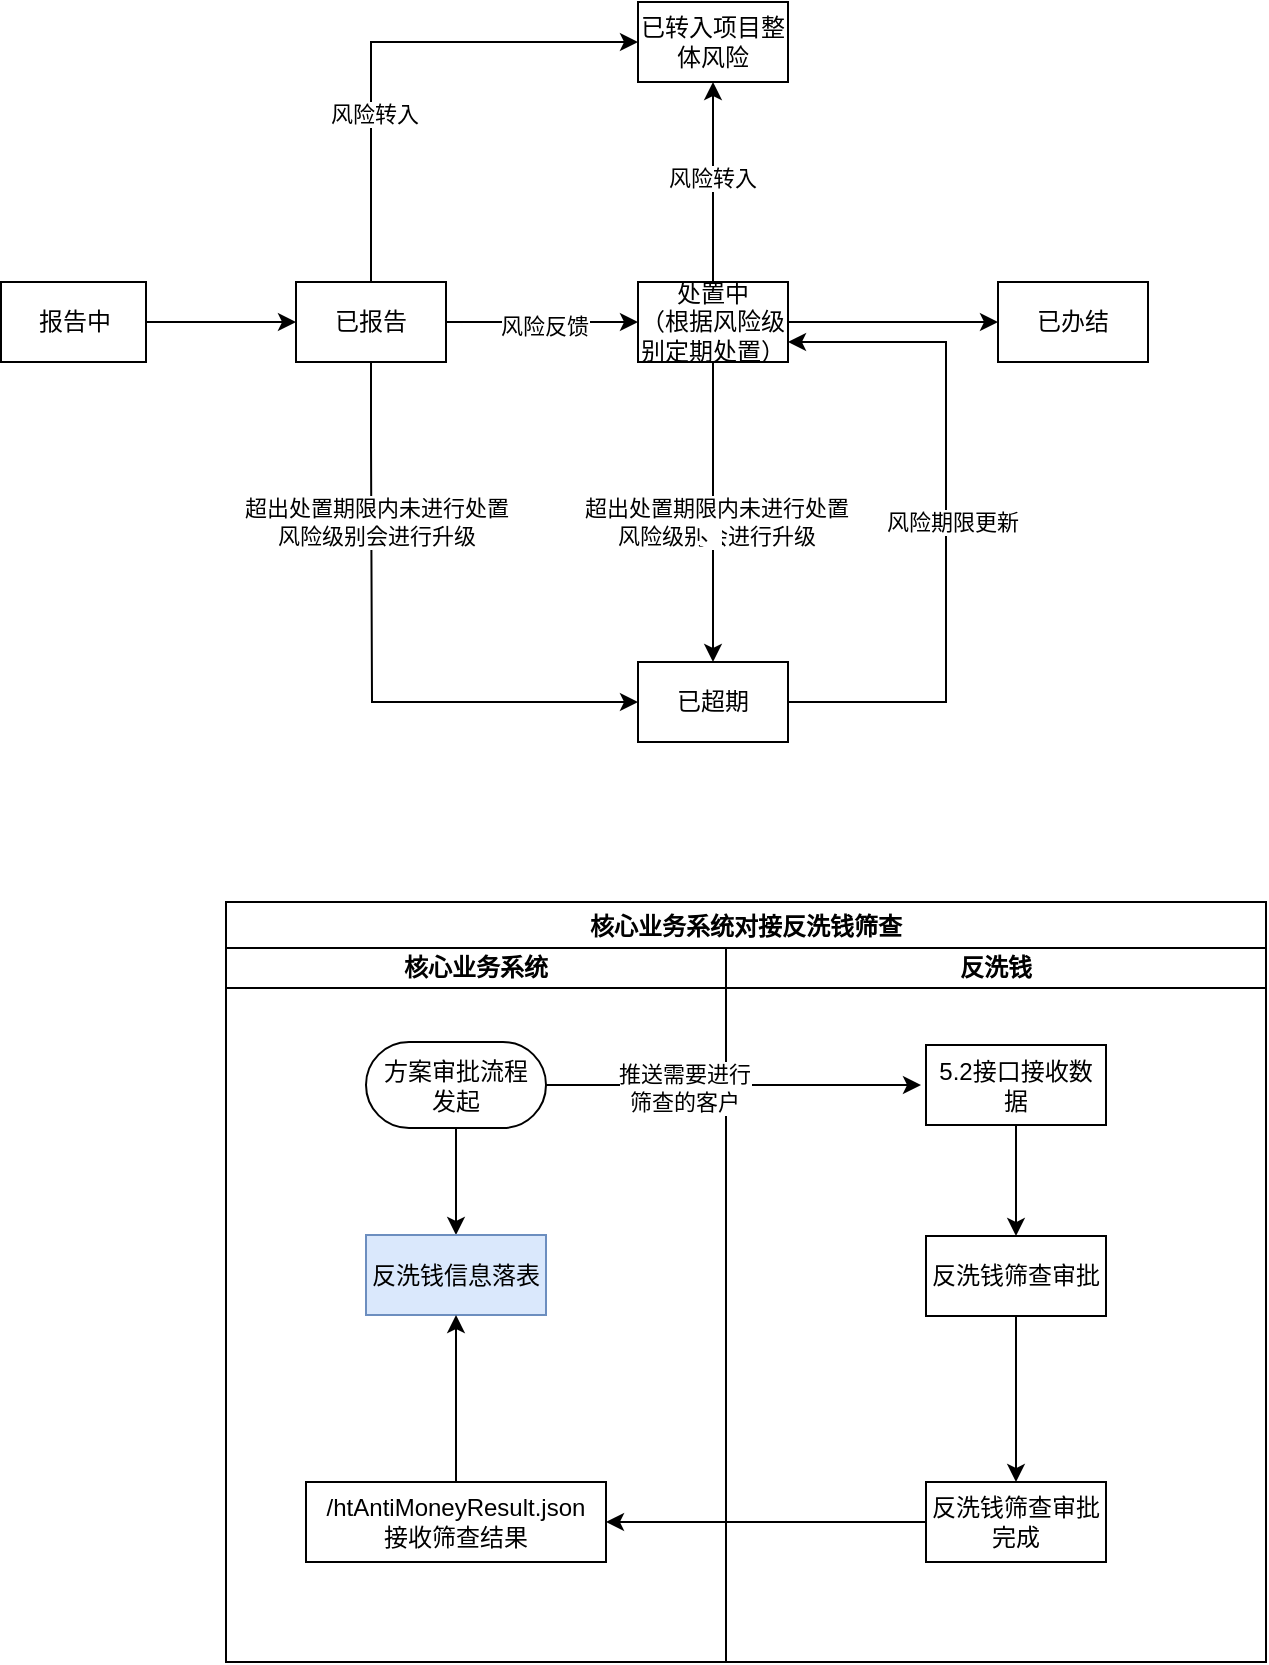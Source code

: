 <mxfile version="24.6.5" type="github">
  <diagram name="第 1 页" id="KqfpGg_a_y9sjLg6dXOu">
    <mxGraphModel dx="794" dy="-749" grid="1" gridSize="10" guides="1" tooltips="1" connect="1" arrows="1" fold="1" page="1" pageScale="1" pageWidth="827" pageHeight="1169" math="0" shadow="0">
      <root>
        <mxCell id="0" />
        <mxCell id="1" parent="0" />
        <mxCell id="PW3jciAnSIEAU2WzRlxM-1" style="edgeStyle=orthogonalEdgeStyle;rounded=0;orthogonalLoop=1;jettySize=auto;html=1;entryX=0;entryY=0.5;entryDx=0;entryDy=0;" parent="1" source="PW3jciAnSIEAU2WzRlxM-2" target="PW3jciAnSIEAU2WzRlxM-16" edge="1">
          <mxGeometry relative="1" as="geometry" />
        </mxCell>
        <mxCell id="PW3jciAnSIEAU2WzRlxM-2" value="报告中" style="rounded=0;whiteSpace=wrap;html=1;align=center;verticalAlign=middle;" parent="1" vertex="1">
          <mxGeometry x="57.5" y="2060" width="72.5" height="40" as="geometry" />
        </mxCell>
        <mxCell id="PW3jciAnSIEAU2WzRlxM-3" style="edgeStyle=orthogonalEdgeStyle;rounded=0;orthogonalLoop=1;jettySize=auto;html=1;exitX=0.5;exitY=0;exitDx=0;exitDy=0;entryX=0.5;entryY=1;entryDx=0;entryDy=0;" parent="1" source="PW3jciAnSIEAU2WzRlxM-9" target="PW3jciAnSIEAU2WzRlxM-17" edge="1">
          <mxGeometry relative="1" as="geometry">
            <Array as="points">
              <mxPoint x="414" y="2010" />
              <mxPoint x="414" y="2010" />
            </Array>
          </mxGeometry>
        </mxCell>
        <mxCell id="PW3jciAnSIEAU2WzRlxM-4" value="风险转入" style="edgeLabel;html=1;align=center;verticalAlign=middle;resizable=0;points=[];" parent="PW3jciAnSIEAU2WzRlxM-3" vertex="1" connectable="0">
          <mxGeometry x="0.053" y="1" relative="1" as="geometry">
            <mxPoint as="offset" />
          </mxGeometry>
        </mxCell>
        <mxCell id="PW3jciAnSIEAU2WzRlxM-5" style="edgeStyle=orthogonalEdgeStyle;rounded=0;orthogonalLoop=1;jettySize=auto;html=1;exitX=1;exitY=0.5;exitDx=0;exitDy=0;entryX=0;entryY=0.5;entryDx=0;entryDy=0;" parent="1" source="PW3jciAnSIEAU2WzRlxM-9" target="PW3jciAnSIEAU2WzRlxM-18" edge="1">
          <mxGeometry relative="1" as="geometry" />
        </mxCell>
        <mxCell id="PW3jciAnSIEAU2WzRlxM-6" style="edgeStyle=orthogonalEdgeStyle;rounded=0;orthogonalLoop=1;jettySize=auto;html=1;entryX=0.5;entryY=0;entryDx=0;entryDy=0;" parent="1" source="PW3jciAnSIEAU2WzRlxM-9" target="PW3jciAnSIEAU2WzRlxM-21" edge="1">
          <mxGeometry relative="1" as="geometry">
            <Array as="points">
              <mxPoint x="414" y="2170" />
              <mxPoint x="414" y="2170" />
            </Array>
          </mxGeometry>
        </mxCell>
        <mxCell id="PW3jciAnSIEAU2WzRlxM-7" value="超出处置期限内未进行处置&lt;br&gt;风险级别会进行升级" style="edgeLabel;html=1;align=center;verticalAlign=middle;resizable=0;points=[];" parent="PW3jciAnSIEAU2WzRlxM-6" vertex="1" connectable="0">
          <mxGeometry x="-0.213" y="-3" relative="1" as="geometry">
            <mxPoint x="4" y="21" as="offset" />
          </mxGeometry>
        </mxCell>
        <mxCell id="PW3jciAnSIEAU2WzRlxM-8" value="、" style="edgeLabel;html=1;align=center;verticalAlign=middle;resizable=0;points=[];" parent="PW3jciAnSIEAU2WzRlxM-6" vertex="1" connectable="0">
          <mxGeometry x="0.127" y="-2" relative="1" as="geometry">
            <mxPoint as="offset" />
          </mxGeometry>
        </mxCell>
        <mxCell id="PW3jciAnSIEAU2WzRlxM-9" value="处置中&lt;br&gt;（根据风险级别定期处置）" style="rounded=0;whiteSpace=wrap;html=1;align=center;verticalAlign=middle;" parent="1" vertex="1">
          <mxGeometry x="376" y="2060" width="75" height="40" as="geometry" />
        </mxCell>
        <mxCell id="PW3jciAnSIEAU2WzRlxM-10" style="edgeStyle=orthogonalEdgeStyle;rounded=0;orthogonalLoop=1;jettySize=auto;html=1;exitX=1;exitY=0.5;exitDx=0;exitDy=0;entryX=0;entryY=0.5;entryDx=0;entryDy=0;" parent="1" source="PW3jciAnSIEAU2WzRlxM-16" target="PW3jciAnSIEAU2WzRlxM-9" edge="1">
          <mxGeometry relative="1" as="geometry">
            <Array as="points">
              <mxPoint x="310" y="2080" />
              <mxPoint x="310" y="2080" />
            </Array>
          </mxGeometry>
        </mxCell>
        <mxCell id="PW3jciAnSIEAU2WzRlxM-11" value="风险反馈" style="edgeLabel;html=1;align=center;verticalAlign=middle;resizable=0;points=[];" parent="PW3jciAnSIEAU2WzRlxM-10" vertex="1" connectable="0">
          <mxGeometry x="0.026" y="-2" relative="1" as="geometry">
            <mxPoint as="offset" />
          </mxGeometry>
        </mxCell>
        <mxCell id="PW3jciAnSIEAU2WzRlxM-12" style="edgeStyle=orthogonalEdgeStyle;rounded=0;orthogonalLoop=1;jettySize=auto;html=1;exitX=0.5;exitY=0;exitDx=0;exitDy=0;entryX=0;entryY=0.5;entryDx=0;entryDy=0;" parent="1" source="PW3jciAnSIEAU2WzRlxM-16" target="PW3jciAnSIEAU2WzRlxM-17" edge="1">
          <mxGeometry relative="1" as="geometry" />
        </mxCell>
        <mxCell id="PW3jciAnSIEAU2WzRlxM-13" value="风险转入" style="edgeLabel;html=1;align=center;verticalAlign=middle;resizable=0;points=[];" parent="PW3jciAnSIEAU2WzRlxM-12" vertex="1" connectable="0">
          <mxGeometry x="-0.332" y="-1" relative="1" as="geometry">
            <mxPoint as="offset" />
          </mxGeometry>
        </mxCell>
        <mxCell id="PW3jciAnSIEAU2WzRlxM-14" value="" style="edgeStyle=orthogonalEdgeStyle;rounded=0;orthogonalLoop=1;jettySize=auto;html=1;" parent="1" source="PW3jciAnSIEAU2WzRlxM-16" target="PW3jciAnSIEAU2WzRlxM-21" edge="1">
          <mxGeometry relative="1" as="geometry">
            <Array as="points">
              <mxPoint x="243" y="2140" />
              <mxPoint x="243" y="2140" />
            </Array>
          </mxGeometry>
        </mxCell>
        <mxCell id="PW3jciAnSIEAU2WzRlxM-15" value="超出处置期限内未进行处置&lt;br style=&quot;border-color: var(--border-color);&quot;&gt;风险级别会进行升级" style="edgeLabel;html=1;align=center;verticalAlign=middle;resizable=0;points=[];" parent="PW3jciAnSIEAU2WzRlxM-14" vertex="1" connectable="0">
          <mxGeometry x="-0.173" y="1" relative="1" as="geometry">
            <mxPoint x="1" y="-45" as="offset" />
          </mxGeometry>
        </mxCell>
        <mxCell id="PW3jciAnSIEAU2WzRlxM-16" value="已报告" style="rounded=0;whiteSpace=wrap;html=1;align=center;verticalAlign=middle;" parent="1" vertex="1">
          <mxGeometry x="205" y="2060" width="75" height="40" as="geometry" />
        </mxCell>
        <mxCell id="PW3jciAnSIEAU2WzRlxM-17" value="已转入项目整体风险" style="rounded=0;whiteSpace=wrap;html=1;align=center;verticalAlign=middle;" parent="1" vertex="1">
          <mxGeometry x="376" y="1920" width="75" height="40" as="geometry" />
        </mxCell>
        <mxCell id="PW3jciAnSIEAU2WzRlxM-18" value="已办结" style="rounded=0;whiteSpace=wrap;html=1;align=center;verticalAlign=middle;" parent="1" vertex="1">
          <mxGeometry x="556" y="2060" width="75" height="40" as="geometry" />
        </mxCell>
        <mxCell id="PW3jciAnSIEAU2WzRlxM-19" style="edgeStyle=orthogonalEdgeStyle;rounded=0;orthogonalLoop=1;jettySize=auto;html=1;exitX=1;exitY=0.5;exitDx=0;exitDy=0;entryX=1;entryY=0.75;entryDx=0;entryDy=0;" parent="1" source="PW3jciAnSIEAU2WzRlxM-21" target="PW3jciAnSIEAU2WzRlxM-9" edge="1">
          <mxGeometry relative="1" as="geometry">
            <Array as="points">
              <mxPoint x="530" y="2270" />
              <mxPoint x="530" y="2090" />
            </Array>
          </mxGeometry>
        </mxCell>
        <mxCell id="PW3jciAnSIEAU2WzRlxM-20" value="风险期限更新" style="edgeLabel;html=1;align=center;verticalAlign=middle;resizable=0;points=[];" parent="PW3jciAnSIEAU2WzRlxM-19" vertex="1" connectable="0">
          <mxGeometry x="-0.022" y="-2" relative="1" as="geometry">
            <mxPoint x="1" y="-4" as="offset" />
          </mxGeometry>
        </mxCell>
        <mxCell id="PW3jciAnSIEAU2WzRlxM-21" value="已超期" style="rounded=0;whiteSpace=wrap;html=1;align=center;verticalAlign=middle;" parent="1" vertex="1">
          <mxGeometry x="376" y="2250" width="75" height="40" as="geometry" />
        </mxCell>
        <mxCell id="MMY0n6aN0ZH-GlnB2l80-1" value="核心业务系统对接反洗钱筛查" style="swimlane;" vertex="1" parent="1">
          <mxGeometry x="170" y="2370" width="520" height="380" as="geometry" />
        </mxCell>
        <mxCell id="MMY0n6aN0ZH-GlnB2l80-3" value="核心业务系统" style="swimlane;startSize=20;whiteSpace=wrap;html=1;" vertex="1" parent="MMY0n6aN0ZH-GlnB2l80-1">
          <mxGeometry y="23" width="250" height="357" as="geometry" />
        </mxCell>
        <mxCell id="MMY0n6aN0ZH-GlnB2l80-12" style="edgeStyle=orthogonalEdgeStyle;rounded=0;orthogonalLoop=1;jettySize=auto;html=1;entryX=0.5;entryY=0;entryDx=0;entryDy=0;" edge="1" parent="MMY0n6aN0ZH-GlnB2l80-3" source="MMY0n6aN0ZH-GlnB2l80-6" target="MMY0n6aN0ZH-GlnB2l80-10">
          <mxGeometry relative="1" as="geometry" />
        </mxCell>
        <mxCell id="MMY0n6aN0ZH-GlnB2l80-6" value="方案审批流程&lt;div&gt;发起&lt;/div&gt;" style="rounded=1;whiteSpace=wrap;html=1;arcSize=50;" vertex="1" parent="MMY0n6aN0ZH-GlnB2l80-3">
          <mxGeometry x="70" y="47" width="90" height="43" as="geometry" />
        </mxCell>
        <mxCell id="MMY0n6aN0ZH-GlnB2l80-10" value="反洗钱信息落表" style="rounded=0;whiteSpace=wrap;html=1;align=center;verticalAlign=middle;fillColor=#dae8fc;strokeColor=#6c8ebf;" vertex="1" parent="MMY0n6aN0ZH-GlnB2l80-3">
          <mxGeometry x="70" y="143.5" width="90" height="40" as="geometry" />
        </mxCell>
        <mxCell id="MMY0n6aN0ZH-GlnB2l80-19" style="edgeStyle=orthogonalEdgeStyle;rounded=0;orthogonalLoop=1;jettySize=auto;html=1;entryX=0.5;entryY=1;entryDx=0;entryDy=0;" edge="1" parent="MMY0n6aN0ZH-GlnB2l80-3" source="MMY0n6aN0ZH-GlnB2l80-14" target="MMY0n6aN0ZH-GlnB2l80-10">
          <mxGeometry relative="1" as="geometry" />
        </mxCell>
        <mxCell id="MMY0n6aN0ZH-GlnB2l80-14" value="/htAntiMoneyResult.json&lt;div&gt;接收筛查结果&lt;/div&gt;" style="rounded=0;whiteSpace=wrap;html=1;align=center;verticalAlign=middle;" vertex="1" parent="MMY0n6aN0ZH-GlnB2l80-3">
          <mxGeometry x="40" y="267" width="150" height="40" as="geometry" />
        </mxCell>
        <mxCell id="MMY0n6aN0ZH-GlnB2l80-4" value="反洗钱" style="swimlane;startSize=20;whiteSpace=wrap;html=1;" vertex="1" parent="MMY0n6aN0ZH-GlnB2l80-1">
          <mxGeometry x="250" y="23" width="270" height="357" as="geometry" />
        </mxCell>
        <mxCell id="MMY0n6aN0ZH-GlnB2l80-16" style="edgeStyle=orthogonalEdgeStyle;rounded=0;orthogonalLoop=1;jettySize=auto;html=1;entryX=0.5;entryY=0;entryDx=0;entryDy=0;" edge="1" parent="MMY0n6aN0ZH-GlnB2l80-4" source="MMY0n6aN0ZH-GlnB2l80-11" target="MMY0n6aN0ZH-GlnB2l80-13">
          <mxGeometry relative="1" as="geometry" />
        </mxCell>
        <mxCell id="MMY0n6aN0ZH-GlnB2l80-11" value="5.2接口接收数据" style="rounded=0;whiteSpace=wrap;html=1;align=center;verticalAlign=middle;" vertex="1" parent="MMY0n6aN0ZH-GlnB2l80-4">
          <mxGeometry x="100" y="48.5" width="90" height="40" as="geometry" />
        </mxCell>
        <mxCell id="MMY0n6aN0ZH-GlnB2l80-17" style="edgeStyle=orthogonalEdgeStyle;rounded=0;orthogonalLoop=1;jettySize=auto;html=1;" edge="1" parent="MMY0n6aN0ZH-GlnB2l80-4" source="MMY0n6aN0ZH-GlnB2l80-13" target="MMY0n6aN0ZH-GlnB2l80-15">
          <mxGeometry relative="1" as="geometry" />
        </mxCell>
        <mxCell id="MMY0n6aN0ZH-GlnB2l80-13" value="反洗钱筛查审批" style="rounded=0;whiteSpace=wrap;html=1;align=center;verticalAlign=middle;" vertex="1" parent="MMY0n6aN0ZH-GlnB2l80-4">
          <mxGeometry x="100" y="144" width="90" height="40" as="geometry" />
        </mxCell>
        <mxCell id="MMY0n6aN0ZH-GlnB2l80-15" value="反洗钱筛查审批完成" style="rounded=0;whiteSpace=wrap;html=1;align=center;verticalAlign=middle;" vertex="1" parent="MMY0n6aN0ZH-GlnB2l80-4">
          <mxGeometry x="100" y="267" width="90" height="40" as="geometry" />
        </mxCell>
        <mxCell id="MMY0n6aN0ZH-GlnB2l80-8" style="edgeStyle=orthogonalEdgeStyle;rounded=0;orthogonalLoop=1;jettySize=auto;html=1;" edge="1" parent="MMY0n6aN0ZH-GlnB2l80-1" source="MMY0n6aN0ZH-GlnB2l80-6">
          <mxGeometry relative="1" as="geometry">
            <mxPoint x="347.5" y="91.5" as="targetPoint" />
          </mxGeometry>
        </mxCell>
        <mxCell id="MMY0n6aN0ZH-GlnB2l80-9" value="推送需要进行&lt;div&gt;筛查的客户&lt;/div&gt;" style="edgeLabel;html=1;align=center;verticalAlign=middle;resizable=0;points=[];" vertex="1" connectable="0" parent="MMY0n6aN0ZH-GlnB2l80-8">
          <mxGeometry x="-0.268" y="-1" relative="1" as="geometry">
            <mxPoint as="offset" />
          </mxGeometry>
        </mxCell>
        <mxCell id="MMY0n6aN0ZH-GlnB2l80-18" style="edgeStyle=orthogonalEdgeStyle;rounded=0;orthogonalLoop=1;jettySize=auto;html=1;entryX=1;entryY=0.5;entryDx=0;entryDy=0;" edge="1" parent="MMY0n6aN0ZH-GlnB2l80-1" source="MMY0n6aN0ZH-GlnB2l80-15" target="MMY0n6aN0ZH-GlnB2l80-14">
          <mxGeometry relative="1" as="geometry" />
        </mxCell>
      </root>
    </mxGraphModel>
  </diagram>
</mxfile>
